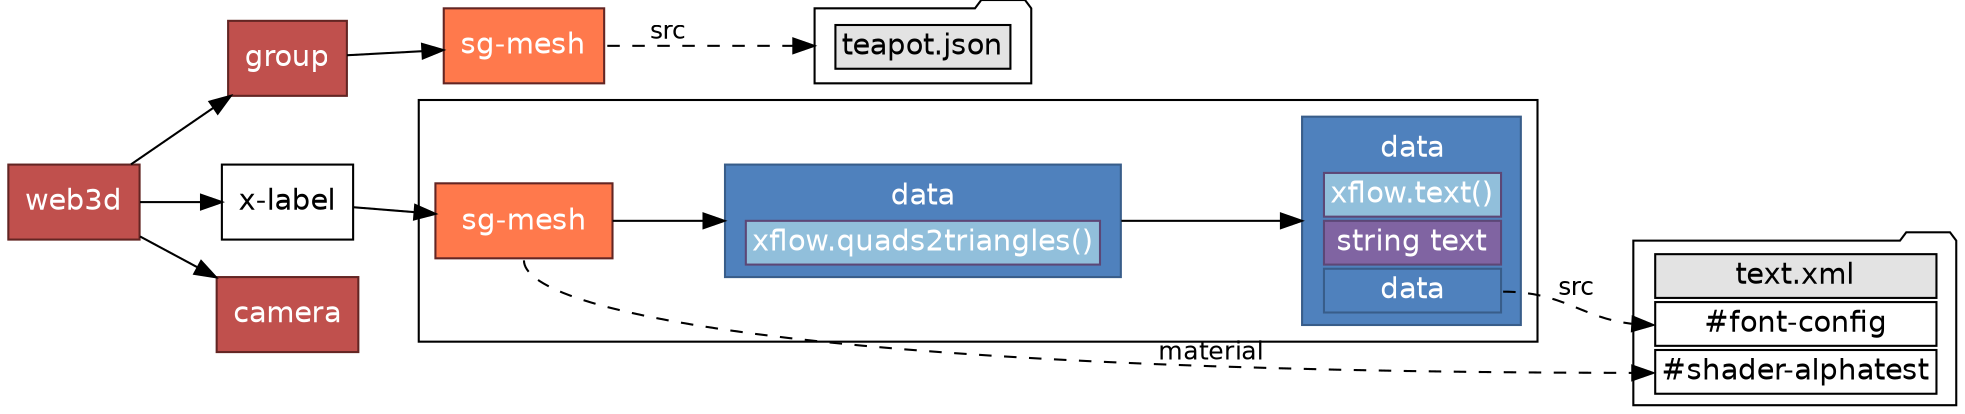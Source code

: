 digraph g{
graph [rankdir=LR,ordering=out,fontsize=14,fontname=Helvetica,bgcolor=transparent];
node [shape=box,fontsize=14,fontname=Helvetica];
//i_myxml3dcanvas -> i_x_label;
//i_myxml3dcanvas -> i_tf_A;
i_myxml3dcanvas -> i_group;
i_myxml3dcanvas -> i_x_group0;
i_x_group0 -> i_mesh0;
i_mesh0 -> i_data0;
i_data0 -> i_data1;
//i_data1 -> i_data2;
i_group -> i_mesh1;
i_myxml3dcanvas -> i_Camera;

edge [style=dashed,weight=1,tailport="e", fontname=Helvetica, fontsize=12]
i_mesh0 -> file_0:frag0[label=material,tailport="s"];
//i_data2 -> file_0:frag1;
i_data1:4 -> file_0:frag1[label=src];
//i_data1 -> file_0;
//i_data1:1 -> i_x_group0[label=<attribute string>];
i_mesh1 -> file_1[label=src];

i_myxml3dcanvas[label="web3d",color="#632523",fillcolor="#c0504d",fontcolor="white",style="filled"];
//i_x_label[label="template"]
//i_tf_A[label="transform",color="#71893f",fillcolor="#9bbb59",fontcolor="white",style="filled"]
i_mesh1[label="sg-mesh",color="#632523",fillcolor="#ff794c",fontcolor="white",style="filled"];
i_x_group0[label="x-label"];

subgraph cluster_i_x_group0 {
//label = "shadow-root"
i_mesh0[label=< <table border='0' cellborder='0'><tr><td>sg-mesh</td></tr><!-- <tr><td port="0" border="1" color="#5c4776" bgcolor="#8064a2">float3 diffuseColor</td></tr> --></table> >,color="#632523",fillcolor="#ff794c",fontcolor="white",style="filled"];
i_data0[label=< <table border='0' cellborder='0'><tr><td>data</td></tr><tr><td port="2" border="1" color="#5c4776" bgcolor="#91bfdb">xflow.quads2triangles()</td></tr></table> >,color="#385D8A",fillcolor="#4F81BD",fontcolor="white",style="filled"];
i_data1[label=< <table border='0' cellborder='0'><tr><td>data</td></tr><tr><td port="3" border="1" color="#5c4776" bgcolor="#91bfdb">xflow.text()</td></tr><tr><td port="1" border="1" color="#5c4776" bgcolor="#8064a2">string text</td></tr><tr><td port="4" border="1" color="#385D8A" bgcolor="#4F81BD">data</td></tr></table> >,color="#385D8A",fillcolor="#4F81BD",fontcolor="white",style="filled"];
//i_data2[label="data",color="#385D8A",fillcolor="#4F81BD",fontcolor="white",style="filled"];
}

i_group[label="group",color="#632523",fillcolor="#c0504d",fontcolor="white",style="filled"];
i_Camera[label="camera",color="#632523",fillcolor="#c0504d",fontcolor="white",style="filled"];
file_0[shape=folder,fillcolor=white,style=filled,label=<<table border='0' cellborder='1'><tr><td bgcolor='#e3e3e3'>text.xml</td></tr><tr><td port="frag1">#font-config</td></tr><tr><td port="frag0">#shader-alphatest</td></tr></table>>];

file_1[shape=folder,fillcolor=white,style=filled,label=<<table border='0' cellborder='1'><tr><td bgcolor='#e3e3e3'>teapot.json</td></tr></table>>];

}